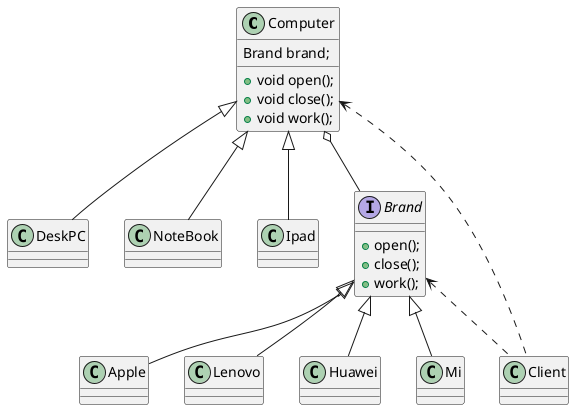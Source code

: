 @startuml

class Computer{
  Brand brand;
  +void open();
  +void close();
  +void work();
}
class DeskPC extends Computer
class NoteBook extends Computer
class Ipad extends Computer


interface Brand{
  +open();
  +close();
  +work();
}
class Apple extends Brand
class Lenovo extends Brand
class Huawei extends Brand
class Mi extends Brand

Computer o-- Brand

class Client
Computer <.. Client
Brand <.. Client

@enduml